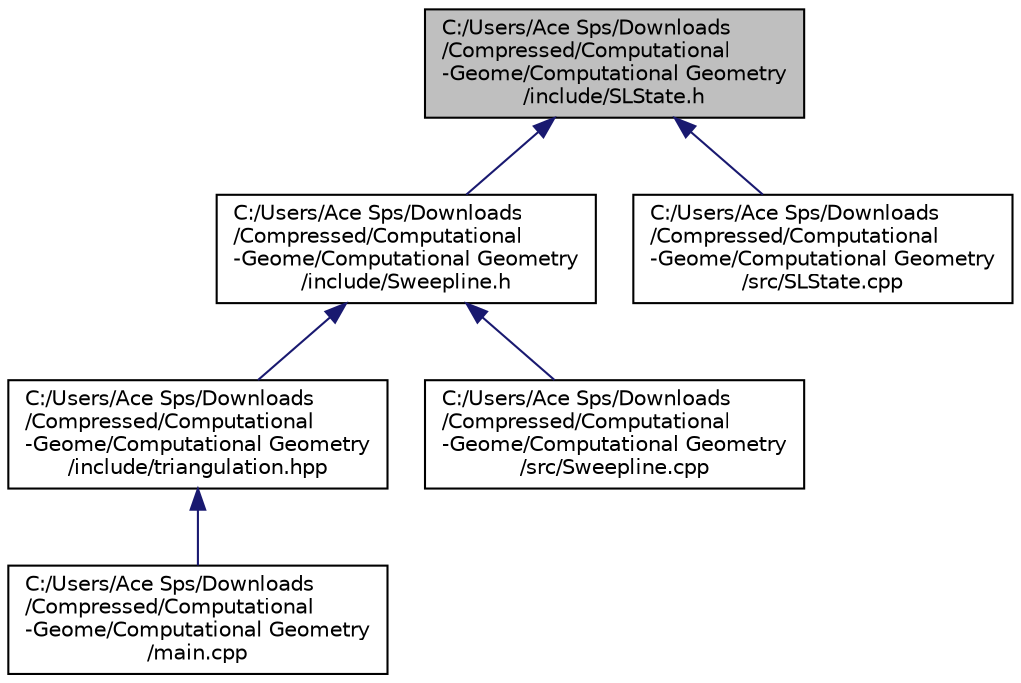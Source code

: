 digraph "C:/Users/Ace Sps/Downloads/Compressed/Computational-Geome/Computational Geometry/include/SLState.h"
{
  edge [fontname="Helvetica",fontsize="10",labelfontname="Helvetica",labelfontsize="10"];
  node [fontname="Helvetica",fontsize="10",shape=record];
  Node13 [label="C:/Users/Ace Sps/Downloads\l/Compressed/Computational\l-Geome/Computational Geometry\l/include/SLState.h",height=0.2,width=0.4,color="black", fillcolor="grey75", style="filled", fontcolor="black"];
  Node13 -> Node14 [dir="back",color="midnightblue",fontsize="10",style="solid",fontname="Helvetica"];
  Node14 [label="C:/Users/Ace Sps/Downloads\l/Compressed/Computational\l-Geome/Computational Geometry\l/include/Sweepline.h",height=0.2,width=0.4,color="black", fillcolor="white", style="filled",URL="$d1/dea/_sweepline_8h.html"];
  Node14 -> Node15 [dir="back",color="midnightblue",fontsize="10",style="solid",fontname="Helvetica"];
  Node15 [label="C:/Users/Ace Sps/Downloads\l/Compressed/Computational\l-Geome/Computational Geometry\l/include/triangulation.hpp",height=0.2,width=0.4,color="black", fillcolor="white", style="filled",URL="$da/de8/triangulation_8hpp.html"];
  Node15 -> Node16 [dir="back",color="midnightblue",fontsize="10",style="solid",fontname="Helvetica"];
  Node16 [label="C:/Users/Ace Sps/Downloads\l/Compressed/Computational\l-Geome/Computational Geometry\l/main.cpp",height=0.2,width=0.4,color="black", fillcolor="white", style="filled",URL="$df/d0a/main_8cpp.html"];
  Node14 -> Node17 [dir="back",color="midnightblue",fontsize="10",style="solid",fontname="Helvetica"];
  Node17 [label="C:/Users/Ace Sps/Downloads\l/Compressed/Computational\l-Geome/Computational Geometry\l/src/Sweepline.cpp",height=0.2,width=0.4,color="black", fillcolor="white", style="filled",URL="$d6/d3a/_sweepline_8cpp.html"];
  Node13 -> Node18 [dir="back",color="midnightblue",fontsize="10",style="solid",fontname="Helvetica"];
  Node18 [label="C:/Users/Ace Sps/Downloads\l/Compressed/Computational\l-Geome/Computational Geometry\l/src/SLState.cpp",height=0.2,width=0.4,color="black", fillcolor="white", style="filled",URL="$d7/d07/_s_l_state_8cpp.html"];
}
